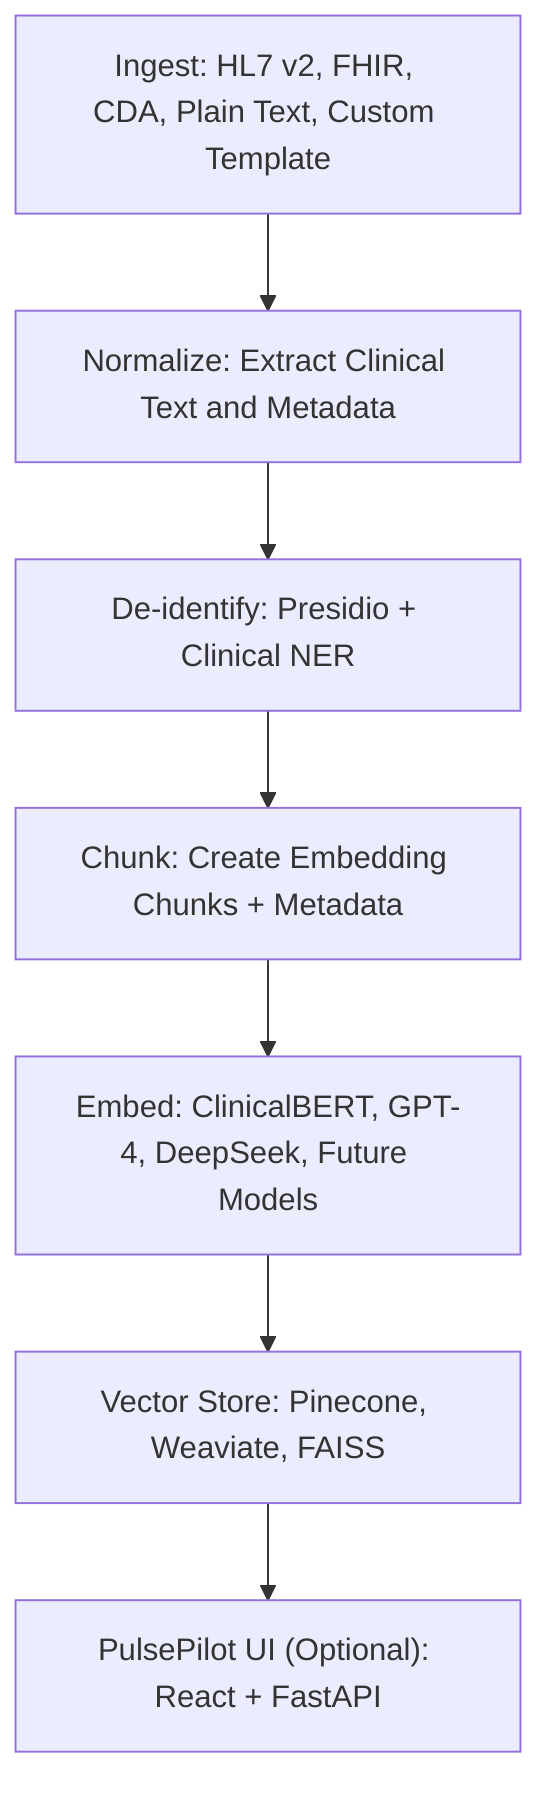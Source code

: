 graph TD
    A["Ingest: HL7 v2, FHIR, CDA, Plain Text, Custom Template"]
    B["Normalize: Extract Clinical Text and Metadata"]
    C["De-identify: Presidio + Clinical NER"]
    D["Chunk: Create Embedding Chunks + Metadata"]
    E["Embed: ClinicalBERT, GPT-4, DeepSeek, Future Models"]
    F["Vector Store: Pinecone, Weaviate, FAISS"]
    G["PulsePilot UI (Optional): React + FastAPI"]

    A --> B
    B --> C
    C --> D
    D --> E
    E --> F
    F --> G